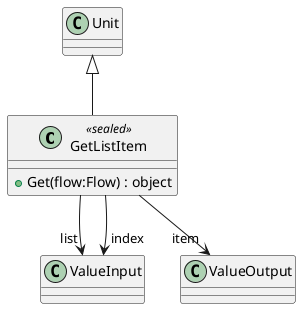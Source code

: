 @startuml
class GetListItem <<sealed>> {
    + Get(flow:Flow) : object
}
Unit <|-- GetListItem
GetListItem --> "list" ValueInput
GetListItem --> "index" ValueInput
GetListItem --> "item" ValueOutput
@enduml
